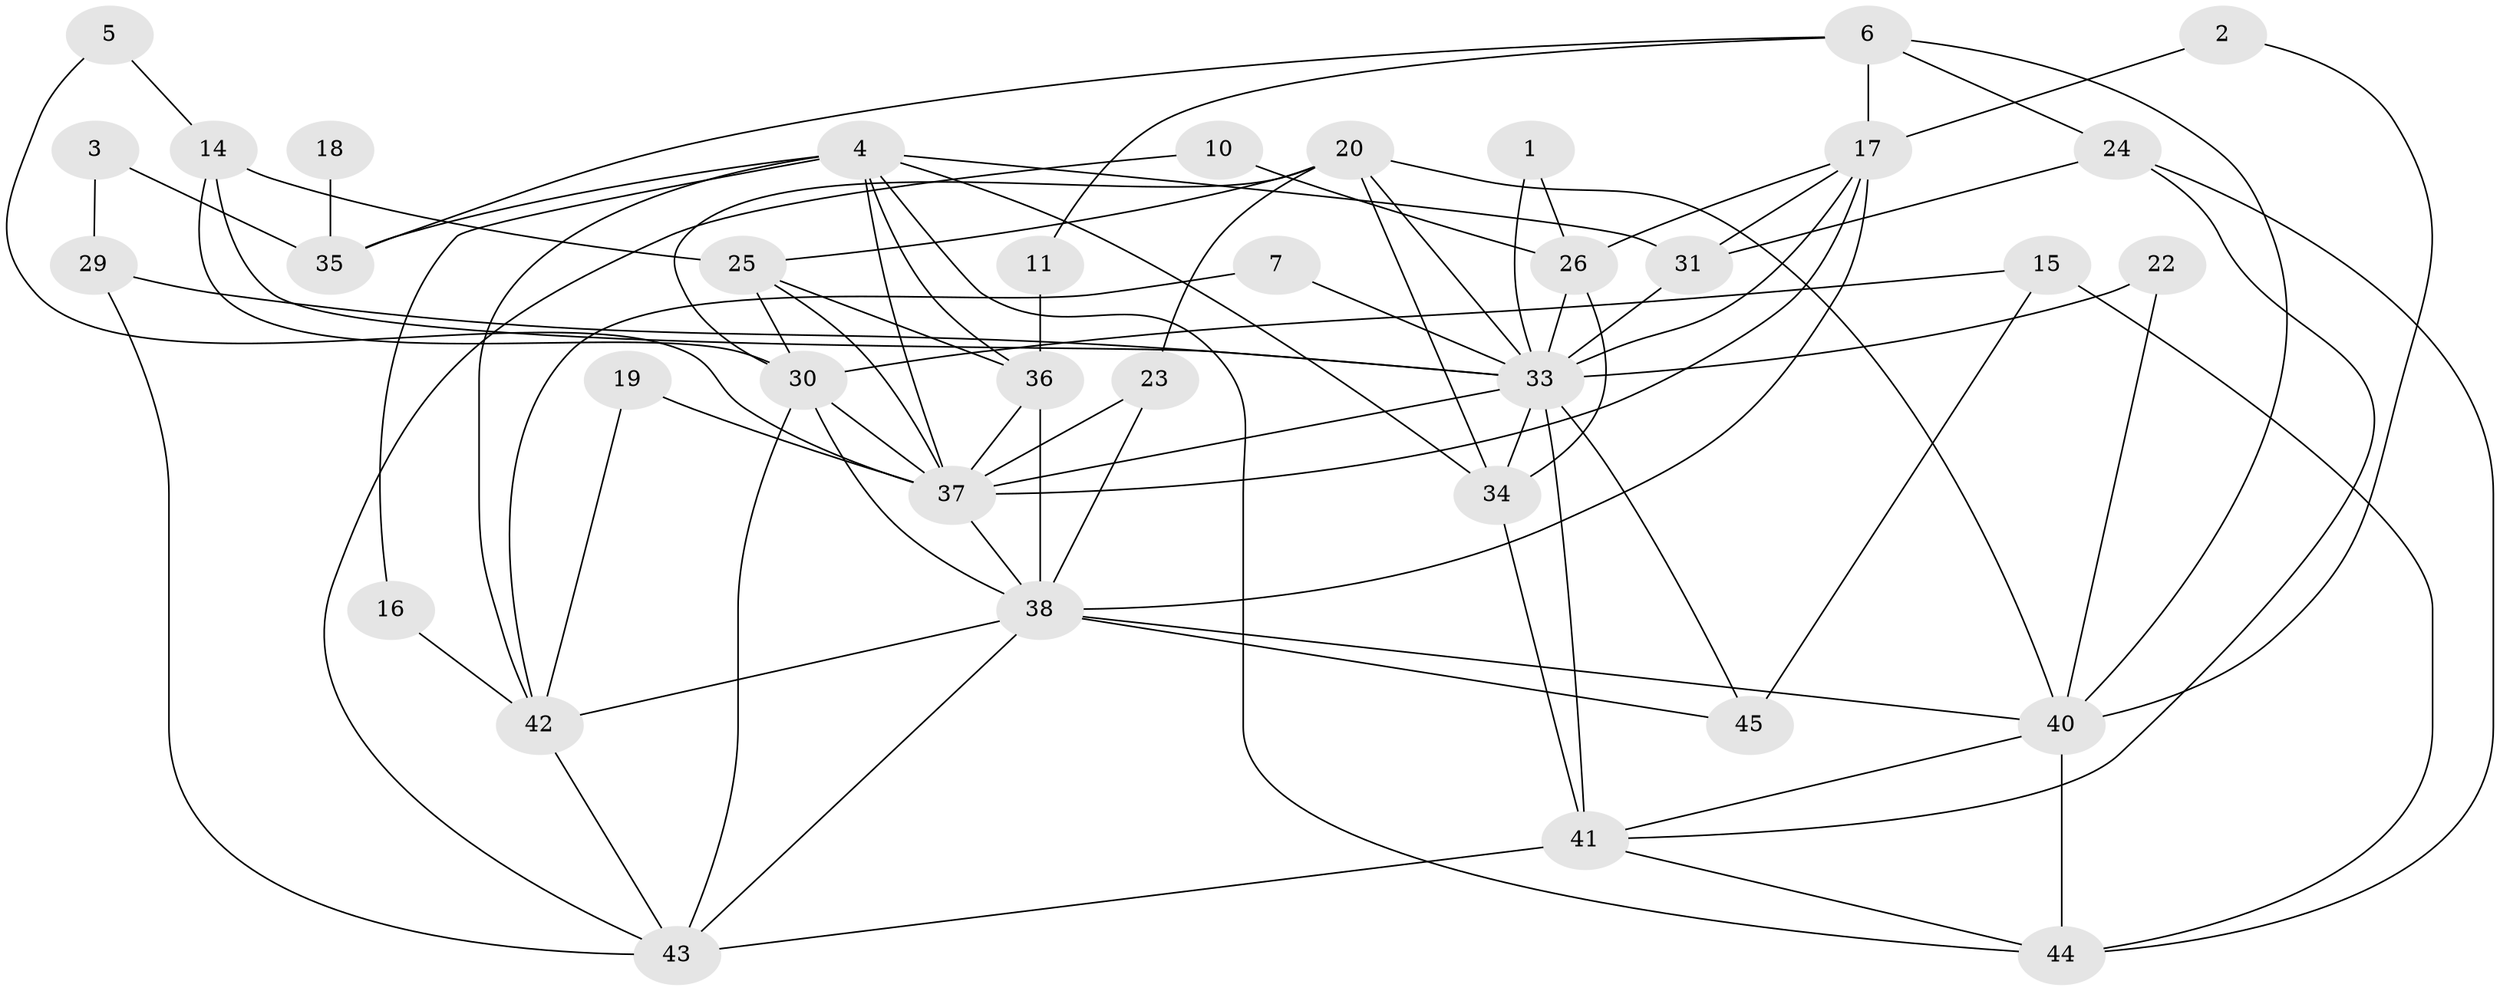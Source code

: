 // original degree distribution, {5: 0.1111111111111111, 4: 0.16666666666666666, 3: 0.18888888888888888, 2: 0.25555555555555554, 8: 0.011111111111111112, 6: 0.044444444444444446, 1: 0.1, 0: 0.1, 7: 0.022222222222222223}
// Generated by graph-tools (version 1.1) at 2025/25/03/09/25 03:25:17]
// undirected, 36 vertices, 82 edges
graph export_dot {
graph [start="1"]
  node [color=gray90,style=filled];
  1;
  2;
  3;
  4;
  5;
  6;
  7;
  10;
  11;
  14;
  15;
  16;
  17;
  18;
  19;
  20;
  22;
  23;
  24;
  25;
  26;
  29;
  30;
  31;
  33;
  34;
  35;
  36;
  37;
  38;
  40;
  41;
  42;
  43;
  44;
  45;
  1 -- 26 [weight=1.0];
  1 -- 33 [weight=1.0];
  2 -- 17 [weight=1.0];
  2 -- 40 [weight=1.0];
  3 -- 29 [weight=1.0];
  3 -- 35 [weight=1.0];
  4 -- 16 [weight=1.0];
  4 -- 31 [weight=1.0];
  4 -- 34 [weight=1.0];
  4 -- 35 [weight=1.0];
  4 -- 36 [weight=2.0];
  4 -- 37 [weight=1.0];
  4 -- 42 [weight=2.0];
  4 -- 44 [weight=1.0];
  5 -- 14 [weight=1.0];
  5 -- 37 [weight=1.0];
  6 -- 11 [weight=1.0];
  6 -- 17 [weight=1.0];
  6 -- 24 [weight=1.0];
  6 -- 35 [weight=1.0];
  6 -- 40 [weight=1.0];
  7 -- 33 [weight=1.0];
  7 -- 42 [weight=1.0];
  10 -- 26 [weight=1.0];
  10 -- 43 [weight=1.0];
  11 -- 36 [weight=1.0];
  14 -- 25 [weight=1.0];
  14 -- 30 [weight=1.0];
  14 -- 33 [weight=1.0];
  15 -- 30 [weight=1.0];
  15 -- 44 [weight=1.0];
  15 -- 45 [weight=1.0];
  16 -- 42 [weight=1.0];
  17 -- 26 [weight=1.0];
  17 -- 31 [weight=1.0];
  17 -- 33 [weight=1.0];
  17 -- 37 [weight=1.0];
  17 -- 38 [weight=1.0];
  18 -- 35 [weight=1.0];
  19 -- 37 [weight=1.0];
  19 -- 42 [weight=1.0];
  20 -- 23 [weight=1.0];
  20 -- 25 [weight=1.0];
  20 -- 30 [weight=1.0];
  20 -- 33 [weight=1.0];
  20 -- 34 [weight=1.0];
  20 -- 40 [weight=1.0];
  22 -- 33 [weight=1.0];
  22 -- 40 [weight=1.0];
  23 -- 37 [weight=1.0];
  23 -- 38 [weight=1.0];
  24 -- 31 [weight=1.0];
  24 -- 41 [weight=1.0];
  24 -- 44 [weight=1.0];
  25 -- 30 [weight=1.0];
  25 -- 36 [weight=1.0];
  25 -- 37 [weight=1.0];
  26 -- 33 [weight=1.0];
  26 -- 34 [weight=1.0];
  29 -- 33 [weight=1.0];
  29 -- 43 [weight=1.0];
  30 -- 37 [weight=1.0];
  30 -- 38 [weight=1.0];
  30 -- 43 [weight=1.0];
  31 -- 33 [weight=1.0];
  33 -- 34 [weight=1.0];
  33 -- 37 [weight=1.0];
  33 -- 41 [weight=2.0];
  33 -- 45 [weight=2.0];
  34 -- 41 [weight=1.0];
  36 -- 37 [weight=1.0];
  36 -- 38 [weight=1.0];
  37 -- 38 [weight=1.0];
  38 -- 40 [weight=1.0];
  38 -- 42 [weight=1.0];
  38 -- 43 [weight=1.0];
  38 -- 45 [weight=1.0];
  40 -- 41 [weight=1.0];
  40 -- 44 [weight=1.0];
  41 -- 43 [weight=1.0];
  41 -- 44 [weight=1.0];
  42 -- 43 [weight=1.0];
}
